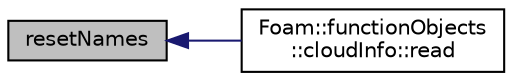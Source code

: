 digraph "resetNames"
{
  bgcolor="transparent";
  edge [fontname="Helvetica",fontsize="10",labelfontname="Helvetica",labelfontsize="10"];
  node [fontname="Helvetica",fontsize="10",shape=record];
  rankdir="LR";
  Node112 [label="resetNames",height=0.2,width=0.4,color="black", fillcolor="grey75", style="filled", fontcolor="black"];
  Node112 -> Node113 [dir="back",color="midnightblue",fontsize="10",style="solid",fontname="Helvetica"];
  Node113 [label="Foam::functionObjects\l::cloudInfo::read",height=0.2,width=0.4,color="black",URL="$a24369.html#afac0600fef97b05534a595ce00b272ed",tooltip="Read the controls. "];
}
